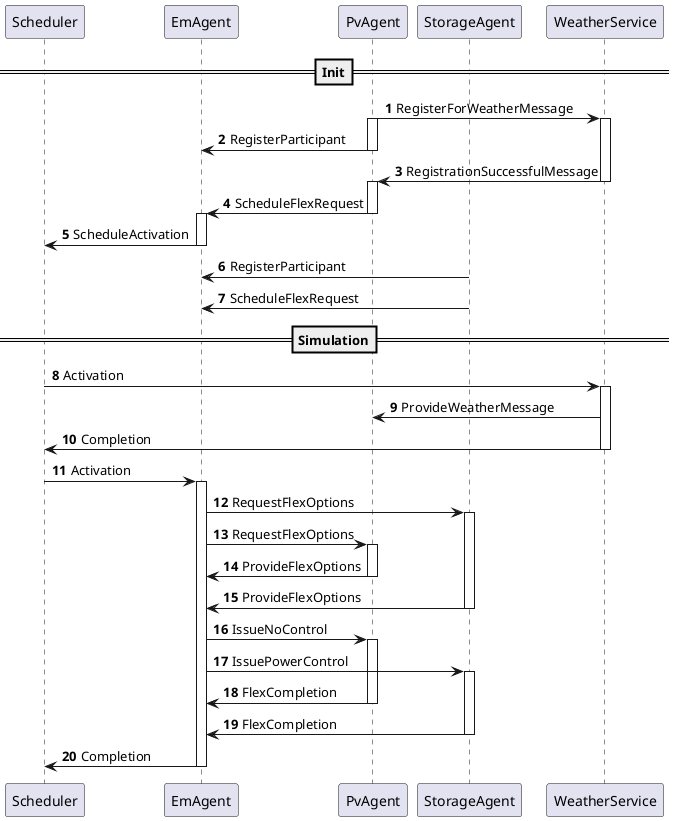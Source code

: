 @startuml
'https://plantuml.com/sequence-diagram

' set fixed order
participant Scheduler
participant EmAgent
participant PvAgent
participant StorageAgent
participant WeatherService

autonumber

==Init==

PvAgent -> WeatherService: RegisterForWeatherMessage
activate PvAgent
activate WeatherService
PvAgent -> EmAgent: RegisterParticipant
deactivate PvAgent

WeatherService -> PvAgent: RegistrationSuccessfulMessage
deactivate WeatherService
activate PvAgent
PvAgent -> EmAgent: ScheduleFlexRequest
deactivate PvAgent
activate EmAgent

EmAgent -> Scheduler: ScheduleActivation
deactivate EmAgent

StorageAgent -> EmAgent: RegisterParticipant
StorageAgent -> EmAgent: ScheduleFlexRequest

==Simulation==

Scheduler -> WeatherService: Activation
activate WeatherService

WeatherService -> PvAgent: ProvideWeatherMessage

WeatherService -> Scheduler: Completion
deactivate WeatherService

Scheduler -> EmAgent: Activation
activate EmAgent

EmAgent -> StorageAgent: RequestFlexOptions
activate StorageAgent

EmAgent -> PvAgent: RequestFlexOptions
activate PvAgent

PvAgent -> EmAgent: ProvideFlexOptions
deactivate PvAgent

StorageAgent -> EmAgent: ProvideFlexOptions
deactivate StorageAgent

EmAgent -> PvAgent: IssueNoControl
activate PvAgent

EmAgent -> StorageAgent: IssuePowerControl
activate StorageAgent

PvAgent -> EmAgent: FlexCompletion
deactivate PvAgent

StorageAgent -> EmAgent: FlexCompletion
deactivate StorageAgent

EmAgent -> Scheduler: Completion
deactivate EmAgent

@enduml